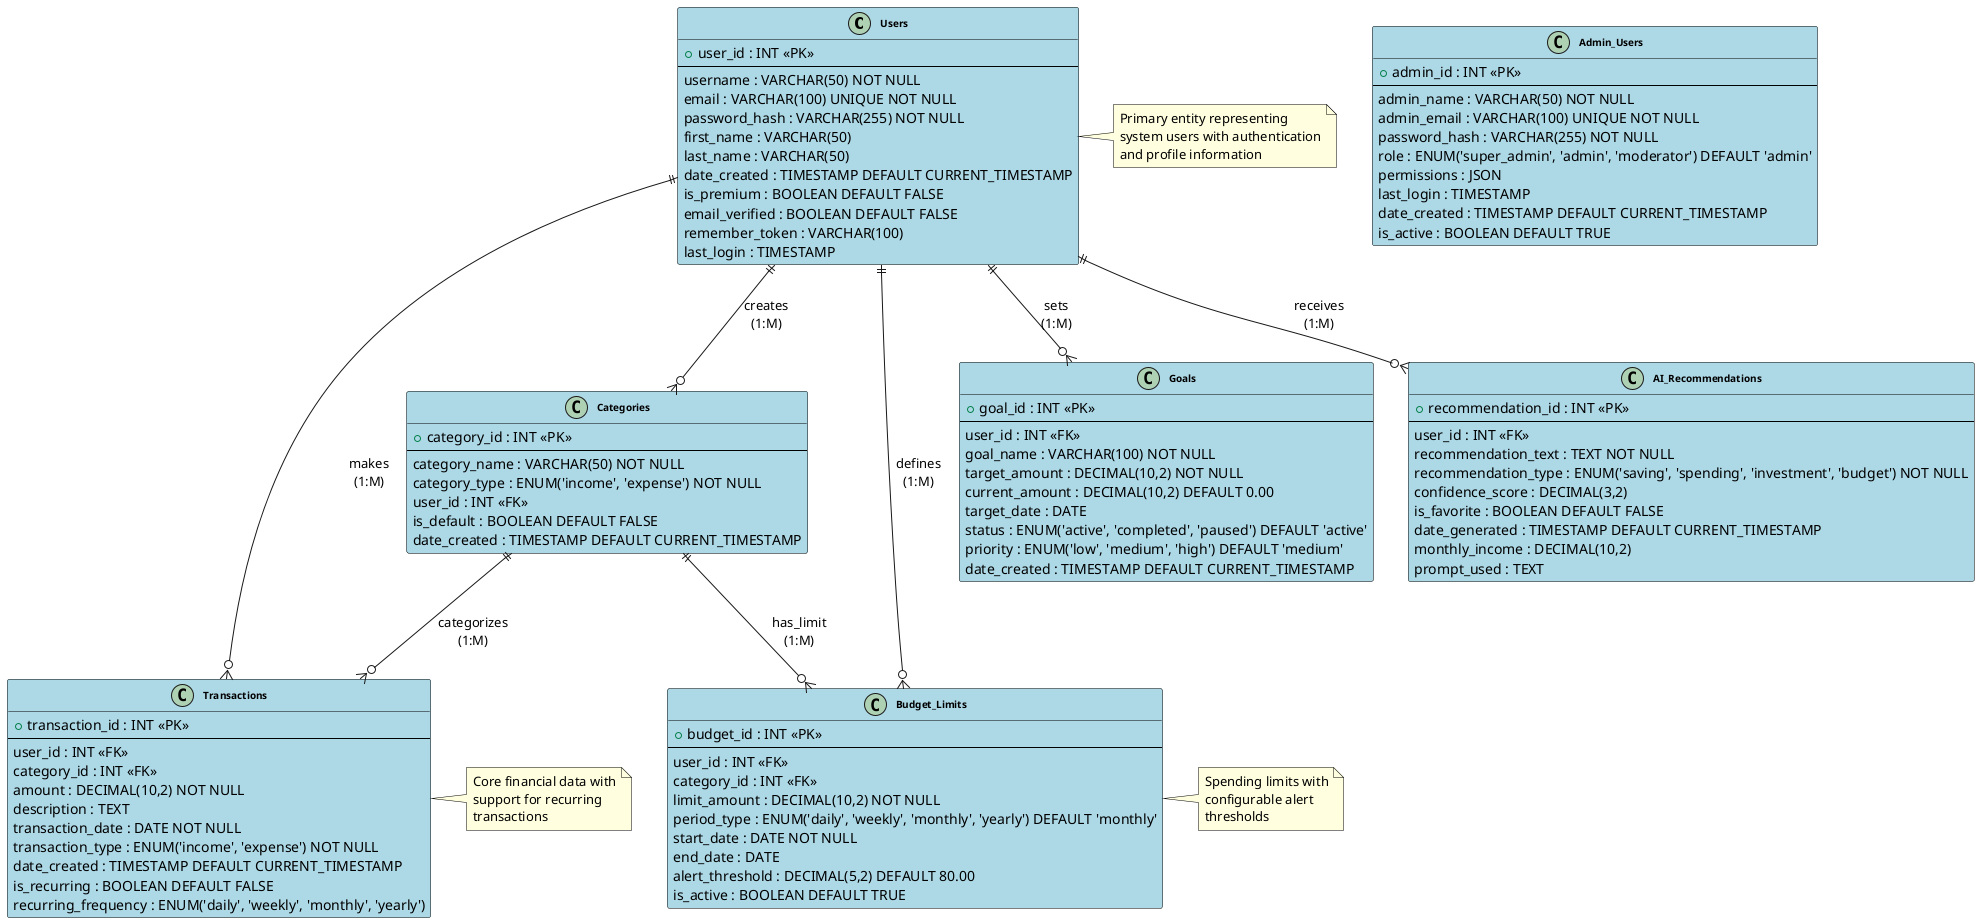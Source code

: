 @startuml BudgetPlannerER

!define ENTITY class
!define WEAK_ENTITY class
!define ATTRIBUTE attribute
!define PRIMARY_KEY <<PK>>
!define FOREIGN_KEY <<FK>>

skinparam backgroundColor white
skinparam class {
  BackgroundColor lightblue
  BorderColor black
  FontSize 10
  FontStyle bold
}

skinparam note {
  BackgroundColor lightyellow
  BorderColor black
}

' Entities with attributes
ENTITY Users {
  + user_id : INT PRIMARY_KEY
  --
  username : VARCHAR(50) NOT NULL
  email : VARCHAR(100) UNIQUE NOT NULL
  password_hash : VARCHAR(255) NOT NULL
  first_name : VARCHAR(50)
  last_name : VARCHAR(50)
  date_created : TIMESTAMP DEFAULT CURRENT_TIMESTAMP
  is_premium : BOOLEAN DEFAULT FALSE
  email_verified : BOOLEAN DEFAULT FALSE
  remember_token : VARCHAR(100)
  last_login : TIMESTAMP
}

ENTITY Categories {
  + category_id : INT PRIMARY_KEY
  --
  category_name : VARCHAR(50) NOT NULL
  category_type : ENUM('income', 'expense') NOT NULL
  user_id : INT FOREIGN_KEY
  is_default : BOOLEAN DEFAULT FALSE
  date_created : TIMESTAMP DEFAULT CURRENT_TIMESTAMP
}

ENTITY Transactions {
  + transaction_id : INT PRIMARY_KEY
  --
  user_id : INT FOREIGN_KEY
  category_id : INT FOREIGN_KEY
  amount : DECIMAL(10,2) NOT NULL
  description : TEXT
  transaction_date : DATE NOT NULL
  transaction_type : ENUM('income', 'expense') NOT NULL
  date_created : TIMESTAMP DEFAULT CURRENT_TIMESTAMP
  is_recurring : BOOLEAN DEFAULT FALSE
  recurring_frequency : ENUM('daily', 'weekly', 'monthly', 'yearly')
}

ENTITY Goals {
  + goal_id : INT PRIMARY_KEY
  --
  user_id : INT FOREIGN_KEY
  goal_name : VARCHAR(100) NOT NULL
  target_amount : DECIMAL(10,2) NOT NULL
  current_amount : DECIMAL(10,2) DEFAULT 0.00
  target_date : DATE
  status : ENUM('active', 'completed', 'paused') DEFAULT 'active'
  priority : ENUM('low', 'medium', 'high') DEFAULT 'medium'
  date_created : TIMESTAMP DEFAULT CURRENT_TIMESTAMP
}

ENTITY Budget_Limits {
  + budget_id : INT PRIMARY_KEY
  --
  user_id : INT FOREIGN_KEY
  category_id : INT FOREIGN_KEY
  limit_amount : DECIMAL(10,2) NOT NULL
  period_type : ENUM('daily', 'weekly', 'monthly', 'yearly') DEFAULT 'monthly'
  start_date : DATE NOT NULL
  end_date : DATE
  alert_threshold : DECIMAL(5,2) DEFAULT 80.00
  is_active : BOOLEAN DEFAULT TRUE
}

ENTITY AI_Recommendations {
  + recommendation_id : INT PRIMARY_KEY
  --
  user_id : INT FOREIGN_KEY
  recommendation_text : TEXT NOT NULL
  recommendation_type : ENUM('saving', 'spending', 'investment', 'budget') NOT NULL
  confidence_score : DECIMAL(3,2)
  is_favorite : BOOLEAN DEFAULT FALSE
  date_generated : TIMESTAMP DEFAULT CURRENT_TIMESTAMP
  monthly_income : DECIMAL(10,2)
  prompt_used : TEXT
}

ENTITY Admin_Users {
  + admin_id : INT PRIMARY_KEY
  --
  admin_name : VARCHAR(50) NOT NULL
  admin_email : VARCHAR(100) UNIQUE NOT NULL
  password_hash : VARCHAR(255) NOT NULL
  role : ENUM('super_admin', 'admin', 'moderator') DEFAULT 'admin'
  permissions : JSON
  last_login : TIMESTAMP
  date_created : TIMESTAMP DEFAULT CURRENT_TIMESTAMP
  is_active : BOOLEAN DEFAULT TRUE
}

' Relationships with proper cardinality
Users ||--o{ Categories : "creates\n(1:M)"
Users ||--o{ Transactions : "makes\n(1:M)"
Users ||--o{ Goals : "sets\n(1:M)"
Users ||--o{ Budget_Limits : "defines\n(1:M)"
Users ||--o{ AI_Recommendations : "receives\n(1:M)"

Categories ||--o{ Transactions : "categorizes\n(1:M)"
Categories ||--o{ Budget_Limits : "has_limit\n(1:M)"

' Notes for business rules
note right of Users
  Primary entity representing
  system users with authentication
  and profile information
end note

note right of Transactions
  Core financial data with
  support for recurring
  transactions
end note

note right of Budget_Limits
  Spending limits with
  configurable alert
  thresholds
end note

@enduml